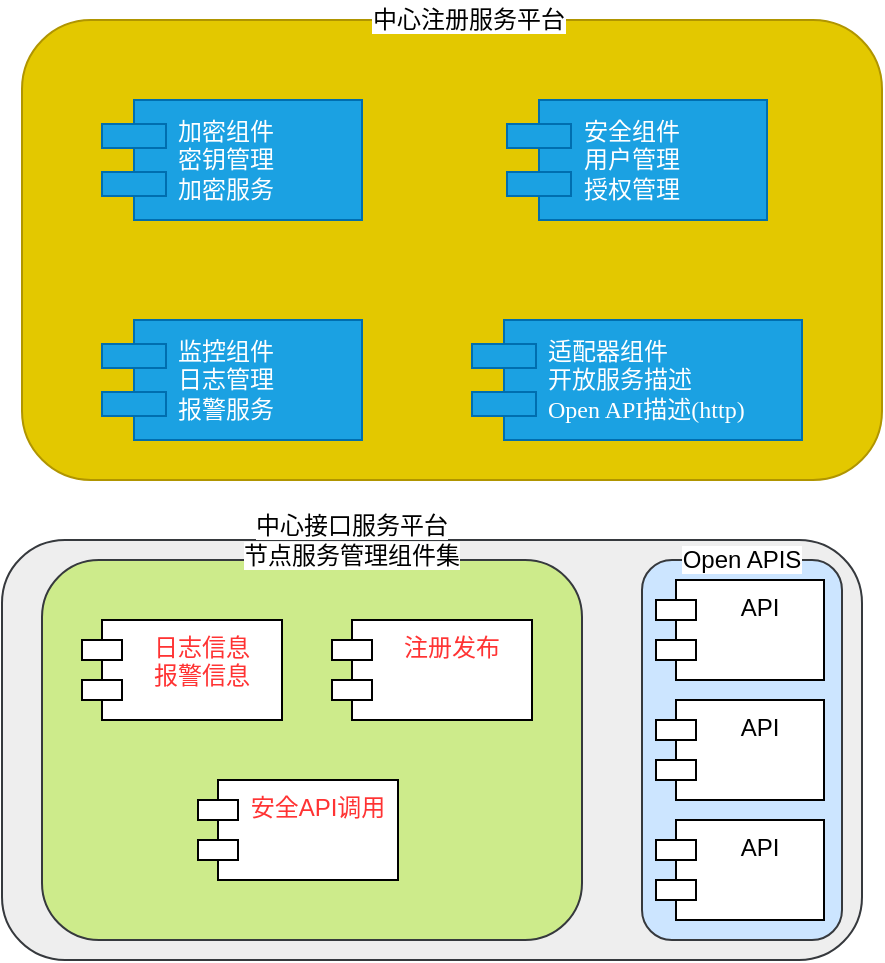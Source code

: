<mxfile version="13.6.6" type="github">
  <diagram name="Page-1" id="5f0bae14-7c28-e335-631c-24af17079c00">
    <mxGraphModel dx="782" dy="437" grid="1" gridSize="10" guides="1" tooltips="1" connect="1" arrows="1" fold="1" page="1" pageScale="1" pageWidth="1100" pageHeight="850" background="#ffffff" math="0" shadow="0">
      <root>
        <mxCell id="0" />
        <mxCell id="1" parent="0" />
        <mxCell id="L_41h3OvpeOXnIbi4S6p-8" value="" style="rounded=1;whiteSpace=wrap;html=1;fillColor=#eeeeee;strokeColor=#36393d;" vertex="1" parent="1">
          <mxGeometry x="60" y="310" width="430" height="210" as="geometry" />
        </mxCell>
        <mxCell id="L_41h3OvpeOXnIbi4S6p-12" value="" style="rounded=1;whiteSpace=wrap;html=1;fillColor=#cdeb8b;strokeColor=#36393d;" vertex="1" parent="1">
          <mxGeometry x="80" y="320" width="270" height="190" as="geometry" />
        </mxCell>
        <mxCell id="L_41h3OvpeOXnIbi4S6p-9" value="日志信息&#xa;报警信息" style="shape=module;align=left;spacingLeft=20;align=center;verticalAlign=top;fontColor=#FF3333;" vertex="1" parent="1">
          <mxGeometry x="100" y="350" width="100" height="50" as="geometry" />
        </mxCell>
        <mxCell id="L_41h3OvpeOXnIbi4S6p-10" value="注册发布" style="shape=module;align=left;spacingLeft=20;align=center;verticalAlign=top;fontColor=#FF3333;" vertex="1" parent="1">
          <mxGeometry x="225" y="350" width="100" height="50" as="geometry" />
        </mxCell>
        <mxCell id="L_41h3OvpeOXnIbi4S6p-11" value="安全API调用" style="shape=module;align=left;spacingLeft=20;align=center;verticalAlign=top;fontColor=#FF3333;" vertex="1" parent="1">
          <mxGeometry x="158" y="430" width="100" height="50" as="geometry" />
        </mxCell>
        <mxCell id="L_41h3OvpeOXnIbi4S6p-13" value="" style="rounded=1;whiteSpace=wrap;html=1;fillColor=#cce5ff;strokeColor=#36393d;" vertex="1" parent="1">
          <mxGeometry x="380" y="320" width="100" height="190" as="geometry" />
        </mxCell>
        <mxCell id="L_41h3OvpeOXnIbi4S6p-14" value="API" style="shape=module;align=left;spacingLeft=20;align=center;verticalAlign=top;" vertex="1" parent="1">
          <mxGeometry x="387" y="330" width="84" height="50" as="geometry" />
        </mxCell>
        <mxCell id="L_41h3OvpeOXnIbi4S6p-15" value="API" style="shape=module;align=left;spacingLeft=20;align=center;verticalAlign=top;" vertex="1" parent="1">
          <mxGeometry x="387" y="390" width="84" height="50" as="geometry" />
        </mxCell>
        <mxCell id="L_41h3OvpeOXnIbi4S6p-16" value="API" style="shape=module;align=left;spacingLeft=20;align=center;verticalAlign=top;" vertex="1" parent="1">
          <mxGeometry x="387" y="450" width="84" height="50" as="geometry" />
        </mxCell>
        <mxCell id="L_41h3OvpeOXnIbi4S6p-4" value="" style="rounded=1;whiteSpace=wrap;html=1;fillColor=#e3c800;strokeColor=#B09500;fontColor=#ffffff;" vertex="1" parent="1">
          <mxGeometry x="70" y="50" width="430" height="230" as="geometry" />
        </mxCell>
        <mxCell id="39150e848f15840c-5" value="加密组件&lt;br&gt;密钥管理&lt;br&gt;加密服务" style="shape=component;align=left;spacingLeft=36;rounded=0;shadow=0;comic=0;labelBackgroundColor=none;strokeWidth=1;fontFamily=Verdana;fontSize=12;html=1;fillColor=#1ba1e2;strokeColor=#006EAF;fontColor=#ffffff;" parent="1" vertex="1">
          <mxGeometry x="110" y="90" width="130" height="60" as="geometry" />
        </mxCell>
        <mxCell id="L_41h3OvpeOXnIbi4S6p-1" value="安全组件&lt;br&gt;用户管理&lt;br&gt;授权管理" style="shape=component;align=left;spacingLeft=36;rounded=0;shadow=0;comic=0;labelBackgroundColor=none;strokeWidth=1;fontFamily=Verdana;fontSize=12;html=1;fillColor=#1ba1e2;strokeColor=#006EAF;fontColor=#ffffff;" vertex="1" parent="1">
          <mxGeometry x="312.5" y="90" width="130" height="60" as="geometry" />
        </mxCell>
        <mxCell id="L_41h3OvpeOXnIbi4S6p-2" value="监控组件&lt;br&gt;日志管理&lt;br&gt;报警服务" style="shape=component;align=left;spacingLeft=36;rounded=0;shadow=0;comic=0;labelBackgroundColor=none;strokeWidth=1;fontFamily=Verdana;fontSize=12;html=1;fillColor=#1ba1e2;strokeColor=#006EAF;fontColor=#ffffff;" vertex="1" parent="1">
          <mxGeometry x="110" y="200" width="130" height="60" as="geometry" />
        </mxCell>
        <mxCell id="L_41h3OvpeOXnIbi4S6p-3" value="适配器组件&lt;br&gt;开放服务描述&lt;br&gt;Open API描述(http)" style="shape=component;align=left;spacingLeft=36;rounded=0;shadow=0;comic=0;labelBackgroundColor=none;strokeWidth=1;fontFamily=Verdana;fontSize=12;html=1;fillColor=#1ba1e2;strokeColor=#006EAF;fontColor=#ffffff;" vertex="1" parent="1">
          <mxGeometry x="295" y="200" width="165" height="60" as="geometry" />
        </mxCell>
        <mxCell id="L_41h3OvpeOXnIbi4S6p-6" value="&lt;span style=&quot;background-color: rgb(255 , 255 , 255)&quot;&gt;中心注册服务平台&lt;/span&gt;" style="text;html=1;strokeColor=none;fillColor=none;align=center;verticalAlign=middle;whiteSpace=wrap;rounded=0;" vertex="1" parent="1">
          <mxGeometry x="240" y="40" width="107" height="20" as="geometry" />
        </mxCell>
        <mxCell id="L_41h3OvpeOXnIbi4S6p-17" value="&lt;span style=&quot;background-color: rgb(255 , 255 , 255)&quot;&gt;中心接口服务平台&lt;br&gt;节点服务管理组件集&lt;br&gt;&lt;/span&gt;" style="text;html=1;strokeColor=none;fillColor=none;align=center;verticalAlign=middle;whiteSpace=wrap;rounded=0;" vertex="1" parent="1">
          <mxGeometry x="175" y="300" width="120" height="20" as="geometry" />
        </mxCell>
        <mxCell id="L_41h3OvpeOXnIbi4S6p-18" value="&lt;span style=&quot;background-color: rgb(255 , 255 , 255)&quot;&gt;Open APIS&lt;br&gt;&lt;/span&gt;" style="text;html=1;strokeColor=none;fillColor=none;align=center;verticalAlign=middle;whiteSpace=wrap;rounded=0;" vertex="1" parent="1">
          <mxGeometry x="370" y="310" width="120" height="20" as="geometry" />
        </mxCell>
      </root>
    </mxGraphModel>
  </diagram>
</mxfile>
